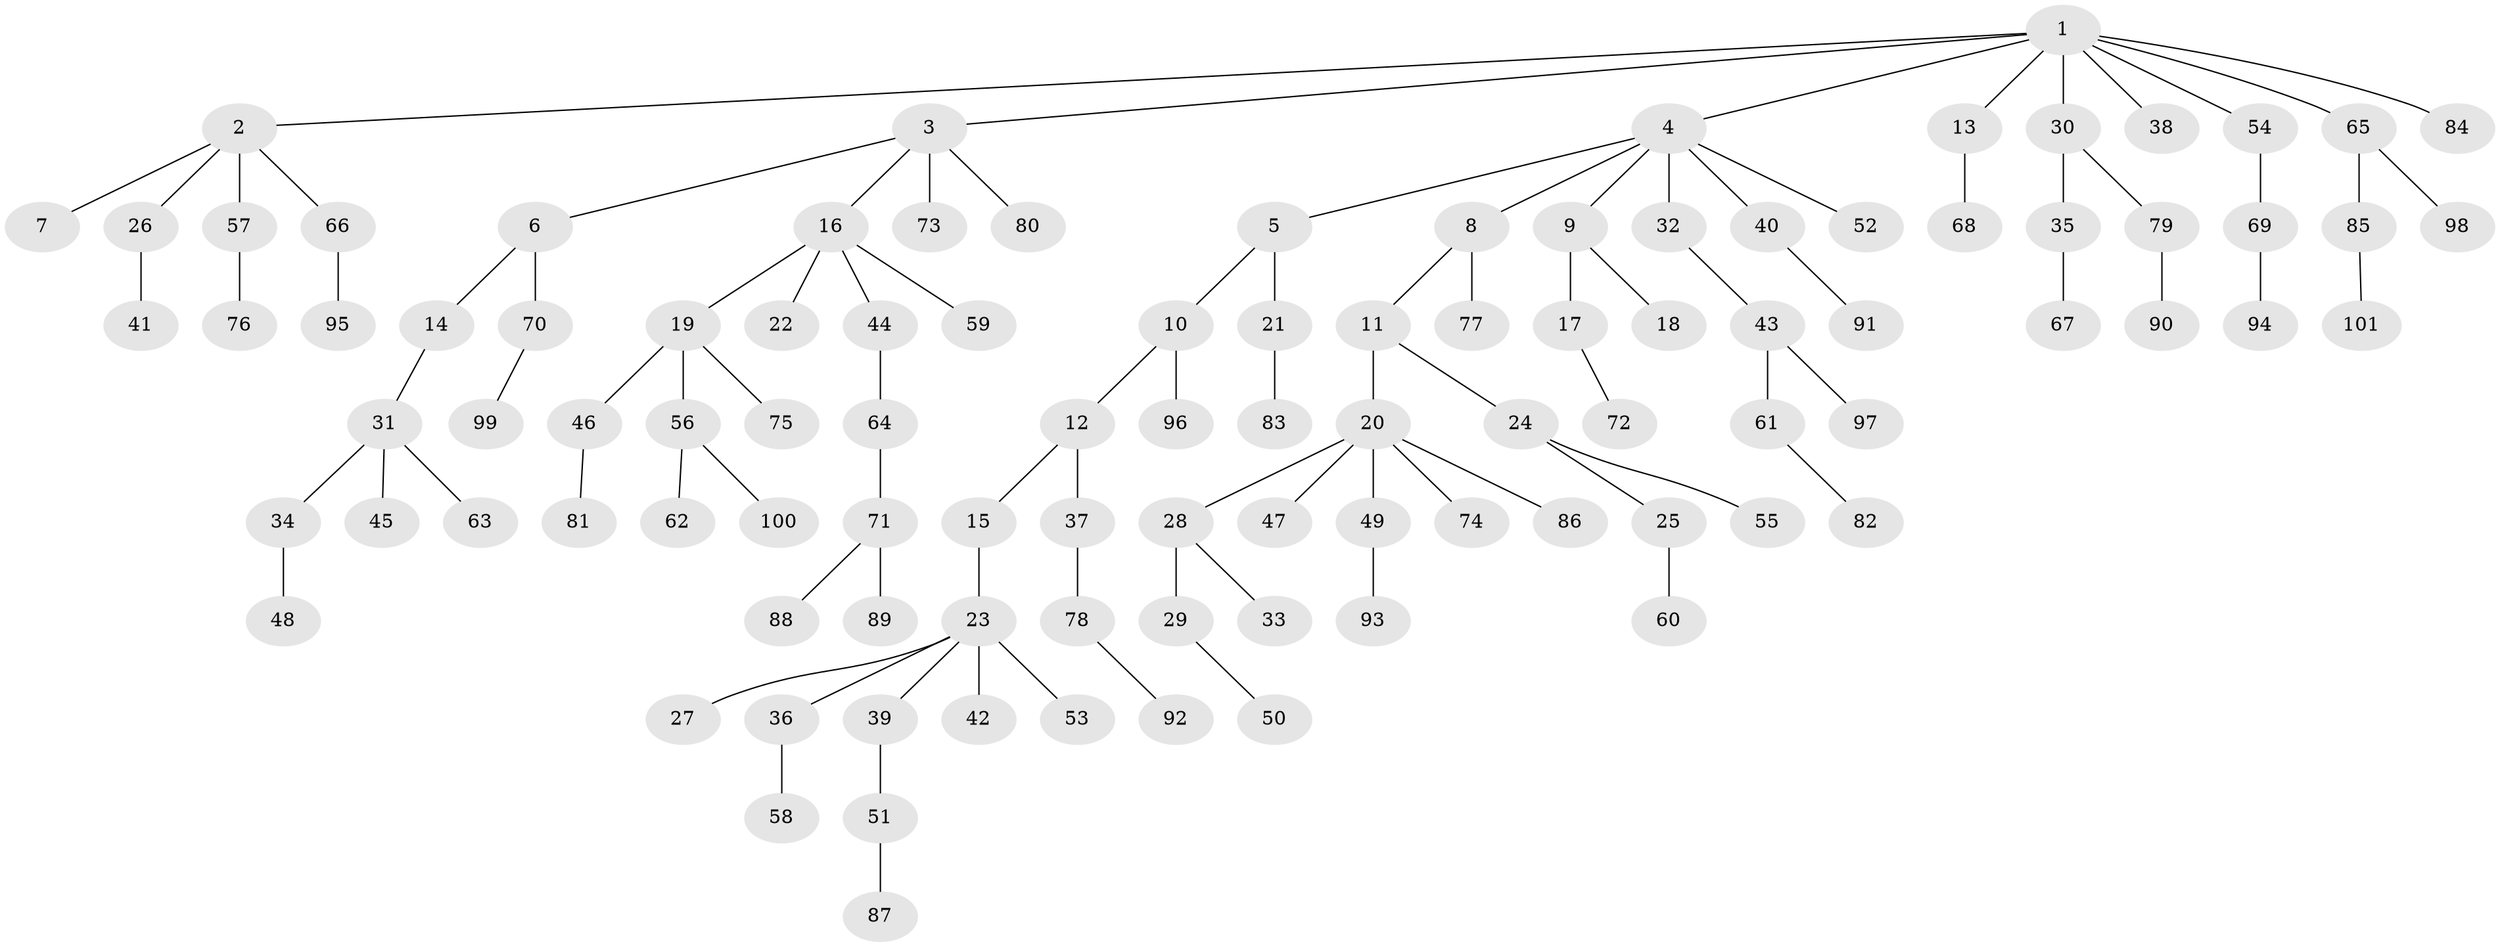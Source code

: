 // coarse degree distribution, {8: 0.043478260869565216, 4: 0.057971014492753624, 3: 0.057971014492753624, 2: 0.2318840579710145, 1: 0.5797101449275363, 6: 0.028985507246376812}
// Generated by graph-tools (version 1.1) at 2025/52/02/27/25 19:52:11]
// undirected, 101 vertices, 100 edges
graph export_dot {
graph [start="1"]
  node [color=gray90,style=filled];
  1;
  2;
  3;
  4;
  5;
  6;
  7;
  8;
  9;
  10;
  11;
  12;
  13;
  14;
  15;
  16;
  17;
  18;
  19;
  20;
  21;
  22;
  23;
  24;
  25;
  26;
  27;
  28;
  29;
  30;
  31;
  32;
  33;
  34;
  35;
  36;
  37;
  38;
  39;
  40;
  41;
  42;
  43;
  44;
  45;
  46;
  47;
  48;
  49;
  50;
  51;
  52;
  53;
  54;
  55;
  56;
  57;
  58;
  59;
  60;
  61;
  62;
  63;
  64;
  65;
  66;
  67;
  68;
  69;
  70;
  71;
  72;
  73;
  74;
  75;
  76;
  77;
  78;
  79;
  80;
  81;
  82;
  83;
  84;
  85;
  86;
  87;
  88;
  89;
  90;
  91;
  92;
  93;
  94;
  95;
  96;
  97;
  98;
  99;
  100;
  101;
  1 -- 2;
  1 -- 3;
  1 -- 4;
  1 -- 13;
  1 -- 30;
  1 -- 38;
  1 -- 54;
  1 -- 65;
  1 -- 84;
  2 -- 7;
  2 -- 26;
  2 -- 57;
  2 -- 66;
  3 -- 6;
  3 -- 16;
  3 -- 73;
  3 -- 80;
  4 -- 5;
  4 -- 8;
  4 -- 9;
  4 -- 32;
  4 -- 40;
  4 -- 52;
  5 -- 10;
  5 -- 21;
  6 -- 14;
  6 -- 70;
  8 -- 11;
  8 -- 77;
  9 -- 17;
  9 -- 18;
  10 -- 12;
  10 -- 96;
  11 -- 20;
  11 -- 24;
  12 -- 15;
  12 -- 37;
  13 -- 68;
  14 -- 31;
  15 -- 23;
  16 -- 19;
  16 -- 22;
  16 -- 44;
  16 -- 59;
  17 -- 72;
  19 -- 46;
  19 -- 56;
  19 -- 75;
  20 -- 28;
  20 -- 47;
  20 -- 49;
  20 -- 74;
  20 -- 86;
  21 -- 83;
  23 -- 27;
  23 -- 36;
  23 -- 39;
  23 -- 42;
  23 -- 53;
  24 -- 25;
  24 -- 55;
  25 -- 60;
  26 -- 41;
  28 -- 29;
  28 -- 33;
  29 -- 50;
  30 -- 35;
  30 -- 79;
  31 -- 34;
  31 -- 45;
  31 -- 63;
  32 -- 43;
  34 -- 48;
  35 -- 67;
  36 -- 58;
  37 -- 78;
  39 -- 51;
  40 -- 91;
  43 -- 61;
  43 -- 97;
  44 -- 64;
  46 -- 81;
  49 -- 93;
  51 -- 87;
  54 -- 69;
  56 -- 62;
  56 -- 100;
  57 -- 76;
  61 -- 82;
  64 -- 71;
  65 -- 85;
  65 -- 98;
  66 -- 95;
  69 -- 94;
  70 -- 99;
  71 -- 88;
  71 -- 89;
  78 -- 92;
  79 -- 90;
  85 -- 101;
}
